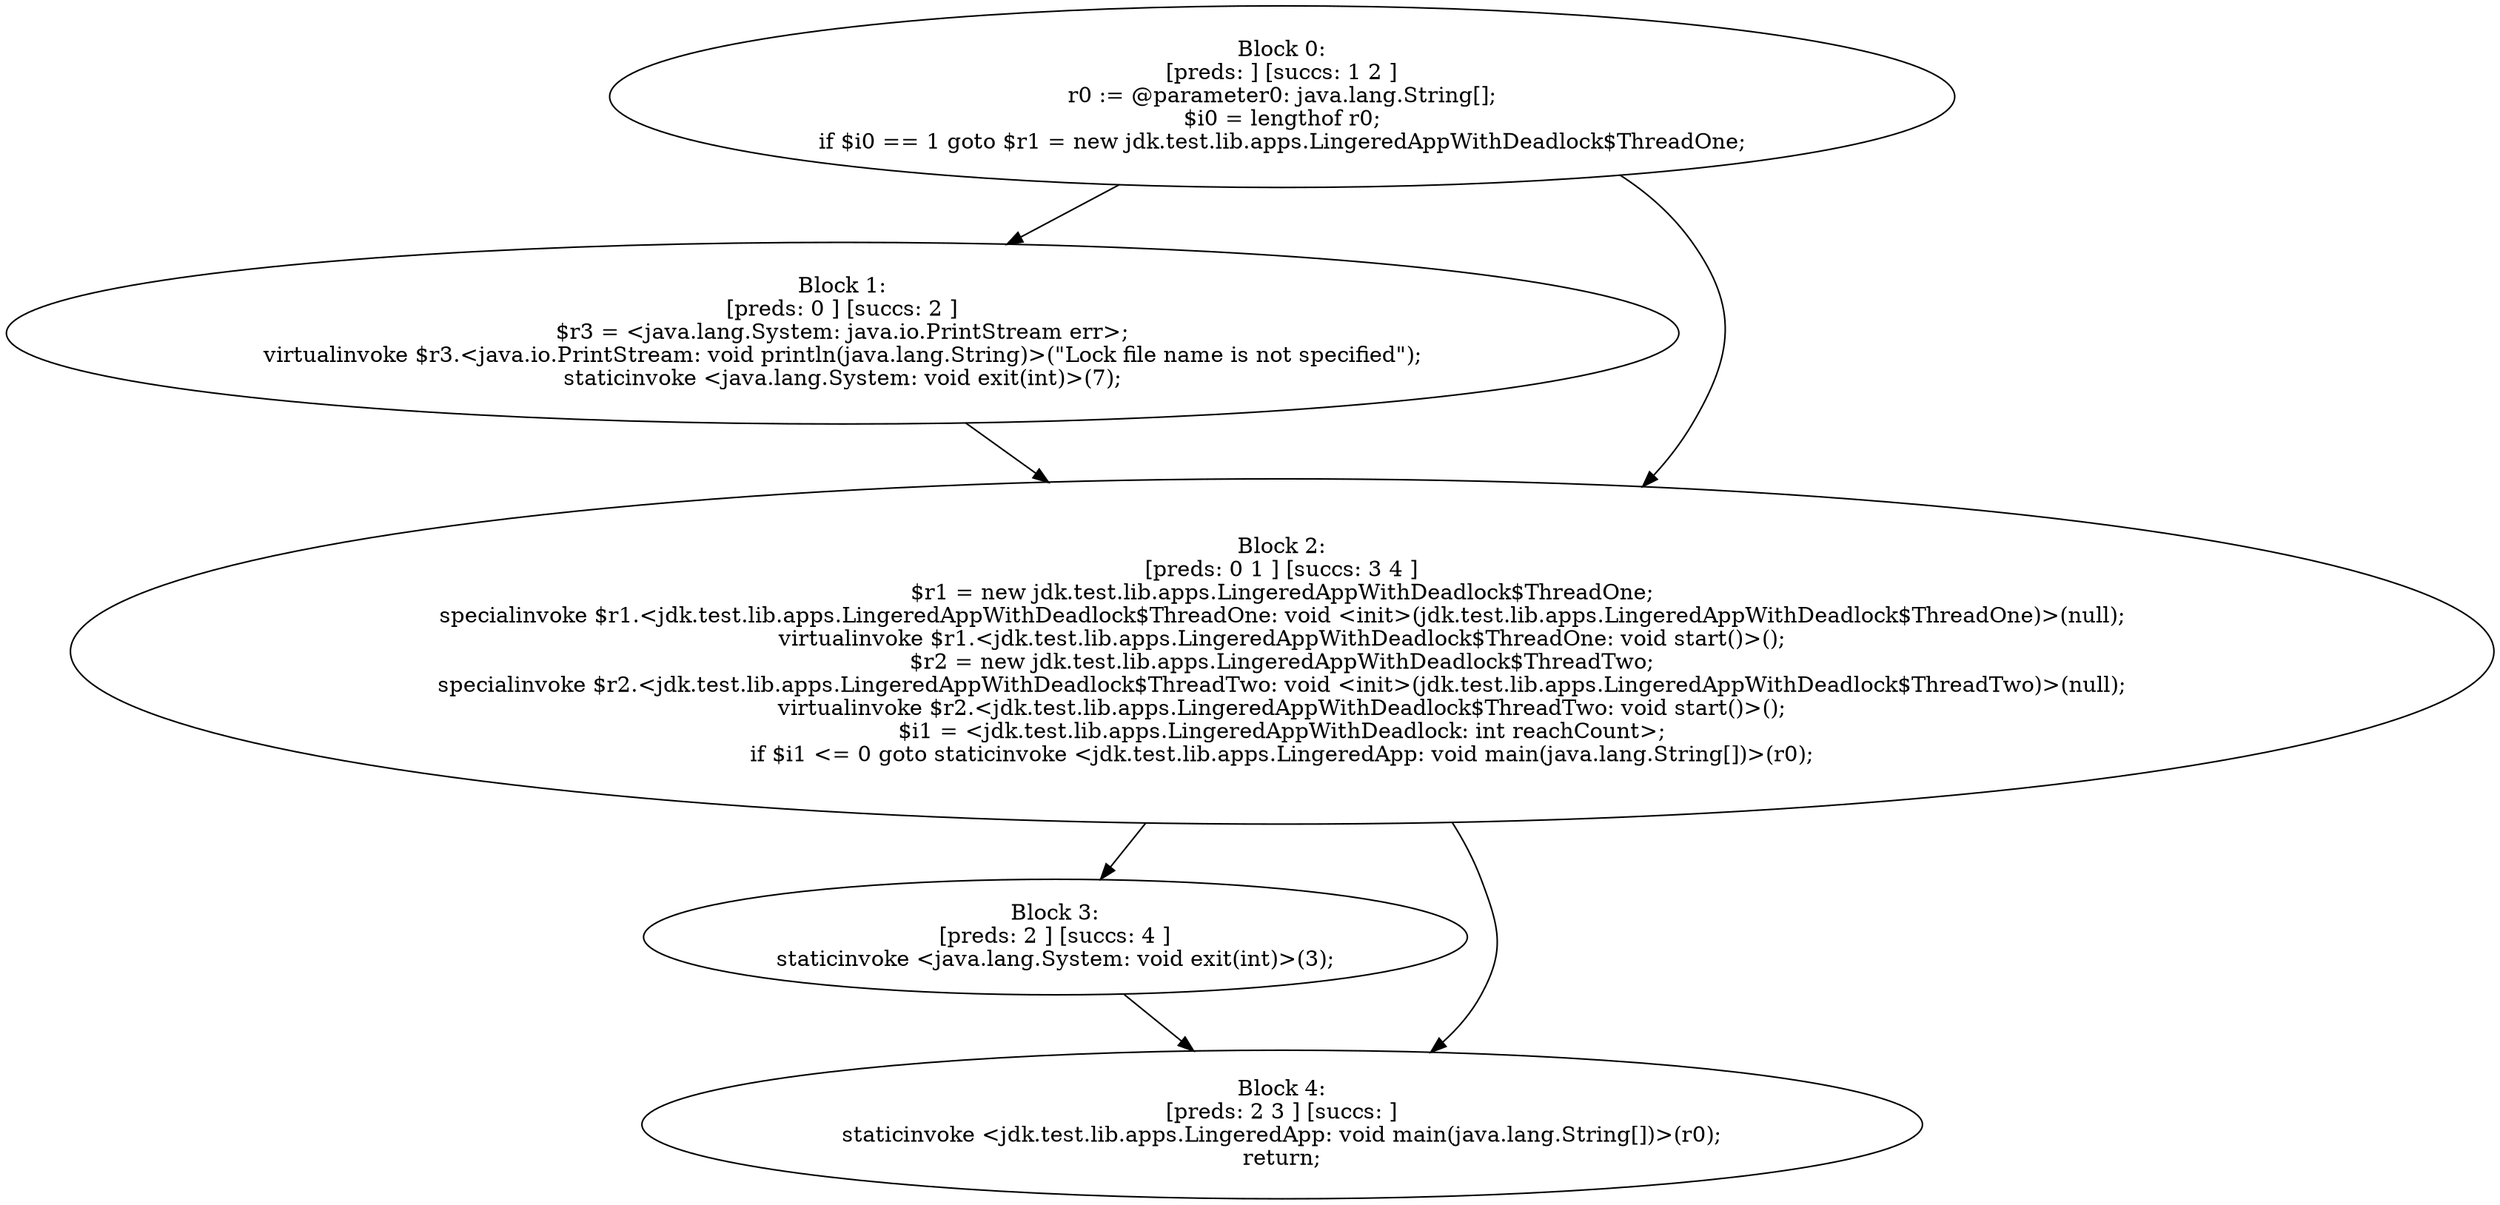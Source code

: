 digraph "unitGraph" {
    "Block 0:
[preds: ] [succs: 1 2 ]
r0 := @parameter0: java.lang.String[];
$i0 = lengthof r0;
if $i0 == 1 goto $r1 = new jdk.test.lib.apps.LingeredAppWithDeadlock$ThreadOne;
"
    "Block 1:
[preds: 0 ] [succs: 2 ]
$r3 = <java.lang.System: java.io.PrintStream err>;
virtualinvoke $r3.<java.io.PrintStream: void println(java.lang.String)>(\"Lock file name is not specified\");
staticinvoke <java.lang.System: void exit(int)>(7);
"
    "Block 2:
[preds: 0 1 ] [succs: 3 4 ]
$r1 = new jdk.test.lib.apps.LingeredAppWithDeadlock$ThreadOne;
specialinvoke $r1.<jdk.test.lib.apps.LingeredAppWithDeadlock$ThreadOne: void <init>(jdk.test.lib.apps.LingeredAppWithDeadlock$ThreadOne)>(null);
virtualinvoke $r1.<jdk.test.lib.apps.LingeredAppWithDeadlock$ThreadOne: void start()>();
$r2 = new jdk.test.lib.apps.LingeredAppWithDeadlock$ThreadTwo;
specialinvoke $r2.<jdk.test.lib.apps.LingeredAppWithDeadlock$ThreadTwo: void <init>(jdk.test.lib.apps.LingeredAppWithDeadlock$ThreadTwo)>(null);
virtualinvoke $r2.<jdk.test.lib.apps.LingeredAppWithDeadlock$ThreadTwo: void start()>();
$i1 = <jdk.test.lib.apps.LingeredAppWithDeadlock: int reachCount>;
if $i1 <= 0 goto staticinvoke <jdk.test.lib.apps.LingeredApp: void main(java.lang.String[])>(r0);
"
    "Block 3:
[preds: 2 ] [succs: 4 ]
staticinvoke <java.lang.System: void exit(int)>(3);
"
    "Block 4:
[preds: 2 3 ] [succs: ]
staticinvoke <jdk.test.lib.apps.LingeredApp: void main(java.lang.String[])>(r0);
return;
"
    "Block 0:
[preds: ] [succs: 1 2 ]
r0 := @parameter0: java.lang.String[];
$i0 = lengthof r0;
if $i0 == 1 goto $r1 = new jdk.test.lib.apps.LingeredAppWithDeadlock$ThreadOne;
"->"Block 1:
[preds: 0 ] [succs: 2 ]
$r3 = <java.lang.System: java.io.PrintStream err>;
virtualinvoke $r3.<java.io.PrintStream: void println(java.lang.String)>(\"Lock file name is not specified\");
staticinvoke <java.lang.System: void exit(int)>(7);
";
    "Block 0:
[preds: ] [succs: 1 2 ]
r0 := @parameter0: java.lang.String[];
$i0 = lengthof r0;
if $i0 == 1 goto $r1 = new jdk.test.lib.apps.LingeredAppWithDeadlock$ThreadOne;
"->"Block 2:
[preds: 0 1 ] [succs: 3 4 ]
$r1 = new jdk.test.lib.apps.LingeredAppWithDeadlock$ThreadOne;
specialinvoke $r1.<jdk.test.lib.apps.LingeredAppWithDeadlock$ThreadOne: void <init>(jdk.test.lib.apps.LingeredAppWithDeadlock$ThreadOne)>(null);
virtualinvoke $r1.<jdk.test.lib.apps.LingeredAppWithDeadlock$ThreadOne: void start()>();
$r2 = new jdk.test.lib.apps.LingeredAppWithDeadlock$ThreadTwo;
specialinvoke $r2.<jdk.test.lib.apps.LingeredAppWithDeadlock$ThreadTwo: void <init>(jdk.test.lib.apps.LingeredAppWithDeadlock$ThreadTwo)>(null);
virtualinvoke $r2.<jdk.test.lib.apps.LingeredAppWithDeadlock$ThreadTwo: void start()>();
$i1 = <jdk.test.lib.apps.LingeredAppWithDeadlock: int reachCount>;
if $i1 <= 0 goto staticinvoke <jdk.test.lib.apps.LingeredApp: void main(java.lang.String[])>(r0);
";
    "Block 1:
[preds: 0 ] [succs: 2 ]
$r3 = <java.lang.System: java.io.PrintStream err>;
virtualinvoke $r3.<java.io.PrintStream: void println(java.lang.String)>(\"Lock file name is not specified\");
staticinvoke <java.lang.System: void exit(int)>(7);
"->"Block 2:
[preds: 0 1 ] [succs: 3 4 ]
$r1 = new jdk.test.lib.apps.LingeredAppWithDeadlock$ThreadOne;
specialinvoke $r1.<jdk.test.lib.apps.LingeredAppWithDeadlock$ThreadOne: void <init>(jdk.test.lib.apps.LingeredAppWithDeadlock$ThreadOne)>(null);
virtualinvoke $r1.<jdk.test.lib.apps.LingeredAppWithDeadlock$ThreadOne: void start()>();
$r2 = new jdk.test.lib.apps.LingeredAppWithDeadlock$ThreadTwo;
specialinvoke $r2.<jdk.test.lib.apps.LingeredAppWithDeadlock$ThreadTwo: void <init>(jdk.test.lib.apps.LingeredAppWithDeadlock$ThreadTwo)>(null);
virtualinvoke $r2.<jdk.test.lib.apps.LingeredAppWithDeadlock$ThreadTwo: void start()>();
$i1 = <jdk.test.lib.apps.LingeredAppWithDeadlock: int reachCount>;
if $i1 <= 0 goto staticinvoke <jdk.test.lib.apps.LingeredApp: void main(java.lang.String[])>(r0);
";
    "Block 2:
[preds: 0 1 ] [succs: 3 4 ]
$r1 = new jdk.test.lib.apps.LingeredAppWithDeadlock$ThreadOne;
specialinvoke $r1.<jdk.test.lib.apps.LingeredAppWithDeadlock$ThreadOne: void <init>(jdk.test.lib.apps.LingeredAppWithDeadlock$ThreadOne)>(null);
virtualinvoke $r1.<jdk.test.lib.apps.LingeredAppWithDeadlock$ThreadOne: void start()>();
$r2 = new jdk.test.lib.apps.LingeredAppWithDeadlock$ThreadTwo;
specialinvoke $r2.<jdk.test.lib.apps.LingeredAppWithDeadlock$ThreadTwo: void <init>(jdk.test.lib.apps.LingeredAppWithDeadlock$ThreadTwo)>(null);
virtualinvoke $r2.<jdk.test.lib.apps.LingeredAppWithDeadlock$ThreadTwo: void start()>();
$i1 = <jdk.test.lib.apps.LingeredAppWithDeadlock: int reachCount>;
if $i1 <= 0 goto staticinvoke <jdk.test.lib.apps.LingeredApp: void main(java.lang.String[])>(r0);
"->"Block 3:
[preds: 2 ] [succs: 4 ]
staticinvoke <java.lang.System: void exit(int)>(3);
";
    "Block 2:
[preds: 0 1 ] [succs: 3 4 ]
$r1 = new jdk.test.lib.apps.LingeredAppWithDeadlock$ThreadOne;
specialinvoke $r1.<jdk.test.lib.apps.LingeredAppWithDeadlock$ThreadOne: void <init>(jdk.test.lib.apps.LingeredAppWithDeadlock$ThreadOne)>(null);
virtualinvoke $r1.<jdk.test.lib.apps.LingeredAppWithDeadlock$ThreadOne: void start()>();
$r2 = new jdk.test.lib.apps.LingeredAppWithDeadlock$ThreadTwo;
specialinvoke $r2.<jdk.test.lib.apps.LingeredAppWithDeadlock$ThreadTwo: void <init>(jdk.test.lib.apps.LingeredAppWithDeadlock$ThreadTwo)>(null);
virtualinvoke $r2.<jdk.test.lib.apps.LingeredAppWithDeadlock$ThreadTwo: void start()>();
$i1 = <jdk.test.lib.apps.LingeredAppWithDeadlock: int reachCount>;
if $i1 <= 0 goto staticinvoke <jdk.test.lib.apps.LingeredApp: void main(java.lang.String[])>(r0);
"->"Block 4:
[preds: 2 3 ] [succs: ]
staticinvoke <jdk.test.lib.apps.LingeredApp: void main(java.lang.String[])>(r0);
return;
";
    "Block 3:
[preds: 2 ] [succs: 4 ]
staticinvoke <java.lang.System: void exit(int)>(3);
"->"Block 4:
[preds: 2 3 ] [succs: ]
staticinvoke <jdk.test.lib.apps.LingeredApp: void main(java.lang.String[])>(r0);
return;
";
}
